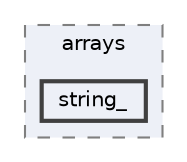 digraph "env/lib/python3.12/site-packages/pandas/tests/arrays/string_"
{
 // LATEX_PDF_SIZE
  bgcolor="transparent";
  edge [fontname=Helvetica,fontsize=10,labelfontname=Helvetica,labelfontsize=10];
  node [fontname=Helvetica,fontsize=10,shape=box,height=0.2,width=0.4];
  compound=true
  subgraph clusterdir_cd4b403729bf3e741489fef5e4ef3dfc {
    graph [ bgcolor="#edf0f7", pencolor="grey50", label="arrays", fontname=Helvetica,fontsize=10 style="filled,dashed", URL="dir_cd4b403729bf3e741489fef5e4ef3dfc.html",tooltip=""]
  dir_071d25619d16914db5e1354610eef5de [label="string_", fillcolor="#edf0f7", color="grey25", style="filled,bold", URL="dir_071d25619d16914db5e1354610eef5de.html",tooltip=""];
  }
}
